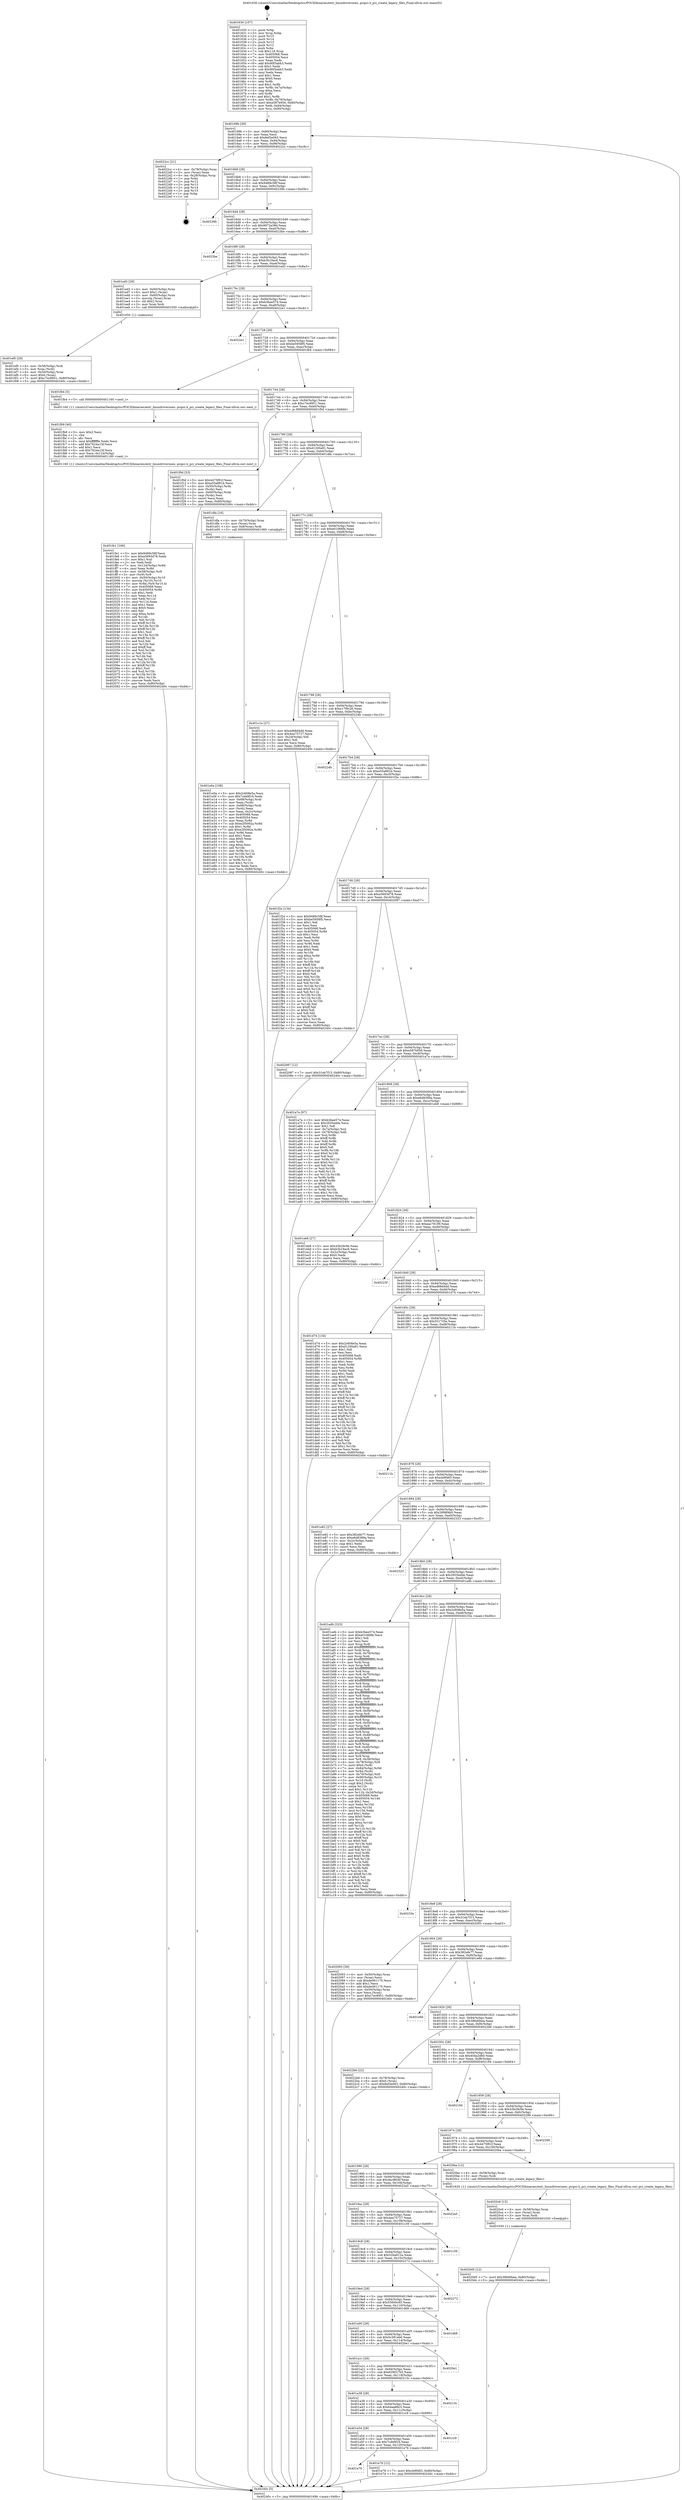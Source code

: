 digraph "0x401630" {
  label = "0x401630 (/mnt/c/Users/mathe/Desktop/tcc/POCII/binaries/extr_linuxdriversxen..pcipci.h_pci_create_legacy_files_Final-ollvm.out::main(0))"
  labelloc = "t"
  node[shape=record]

  Entry [label="",width=0.3,height=0.3,shape=circle,fillcolor=black,style=filled]
  "0x40169b" [label="{
     0x40169b [29]\l
     | [instrs]\l
     &nbsp;&nbsp;0x40169b \<+3\>: mov -0x80(%rbp),%eax\l
     &nbsp;&nbsp;0x40169e \<+2\>: mov %eax,%ecx\l
     &nbsp;&nbsp;0x4016a0 \<+6\>: sub $0x8ef3e063,%ecx\l
     &nbsp;&nbsp;0x4016a6 \<+6\>: mov %eax,-0x94(%rbp)\l
     &nbsp;&nbsp;0x4016ac \<+6\>: mov %ecx,-0x98(%rbp)\l
     &nbsp;&nbsp;0x4016b2 \<+6\>: je 00000000004022cc \<main+0xc9c\>\l
  }"]
  "0x4022cc" [label="{
     0x4022cc [21]\l
     | [instrs]\l
     &nbsp;&nbsp;0x4022cc \<+4\>: mov -0x78(%rbp),%rax\l
     &nbsp;&nbsp;0x4022d0 \<+2\>: mov (%rax),%eax\l
     &nbsp;&nbsp;0x4022d2 \<+4\>: lea -0x28(%rbp),%rsp\l
     &nbsp;&nbsp;0x4022d6 \<+1\>: pop %rbx\l
     &nbsp;&nbsp;0x4022d7 \<+2\>: pop %r12\l
     &nbsp;&nbsp;0x4022d9 \<+2\>: pop %r13\l
     &nbsp;&nbsp;0x4022db \<+2\>: pop %r14\l
     &nbsp;&nbsp;0x4022dd \<+2\>: pop %r15\l
     &nbsp;&nbsp;0x4022df \<+1\>: pop %rbp\l
     &nbsp;&nbsp;0x4022e0 \<+1\>: ret\l
  }"]
  "0x4016b8" [label="{
     0x4016b8 [28]\l
     | [instrs]\l
     &nbsp;&nbsp;0x4016b8 \<+5\>: jmp 00000000004016bd \<main+0x8d\>\l
     &nbsp;&nbsp;0x4016bd \<+6\>: mov -0x94(%rbp),%eax\l
     &nbsp;&nbsp;0x4016c3 \<+5\>: sub $0x9489c58f,%eax\l
     &nbsp;&nbsp;0x4016c8 \<+6\>: mov %eax,-0x9c(%rbp)\l
     &nbsp;&nbsp;0x4016ce \<+6\>: je 000000000040236b \<main+0xd3b\>\l
  }"]
  Exit [label="",width=0.3,height=0.3,shape=circle,fillcolor=black,style=filled,peripheries=2]
  "0x40236b" [label="{
     0x40236b\l
  }", style=dashed]
  "0x4016d4" [label="{
     0x4016d4 [28]\l
     | [instrs]\l
     &nbsp;&nbsp;0x4016d4 \<+5\>: jmp 00000000004016d9 \<main+0xa9\>\l
     &nbsp;&nbsp;0x4016d9 \<+6\>: mov -0x94(%rbp),%eax\l
     &nbsp;&nbsp;0x4016df \<+5\>: sub $0x9972a38d,%eax\l
     &nbsp;&nbsp;0x4016e4 \<+6\>: mov %eax,-0xa0(%rbp)\l
     &nbsp;&nbsp;0x4016ea \<+6\>: je 00000000004023be \<main+0xd8e\>\l
  }"]
  "0x4020d5" [label="{
     0x4020d5 [12]\l
     | [instrs]\l
     &nbsp;&nbsp;0x4020d5 \<+7\>: movl $0x396d0bea,-0x80(%rbp)\l
     &nbsp;&nbsp;0x4020dc \<+5\>: jmp 000000000040240c \<main+0xddc\>\l
  }"]
  "0x4023be" [label="{
     0x4023be\l
  }", style=dashed]
  "0x4016f0" [label="{
     0x4016f0 [28]\l
     | [instrs]\l
     &nbsp;&nbsp;0x4016f0 \<+5\>: jmp 00000000004016f5 \<main+0xc5\>\l
     &nbsp;&nbsp;0x4016f5 \<+6\>: mov -0x94(%rbp),%eax\l
     &nbsp;&nbsp;0x4016fb \<+5\>: sub $0xb3b19ac6,%eax\l
     &nbsp;&nbsp;0x401700 \<+6\>: mov %eax,-0xa4(%rbp)\l
     &nbsp;&nbsp;0x401706 \<+6\>: je 0000000000401ed3 \<main+0x8a3\>\l
  }"]
  "0x4020c6" [label="{
     0x4020c6 [15]\l
     | [instrs]\l
     &nbsp;&nbsp;0x4020c6 \<+4\>: mov -0x58(%rbp),%rax\l
     &nbsp;&nbsp;0x4020ca \<+3\>: mov (%rax),%rax\l
     &nbsp;&nbsp;0x4020cd \<+3\>: mov %rax,%rdi\l
     &nbsp;&nbsp;0x4020d0 \<+5\>: call 0000000000401030 \<free@plt\>\l
     | [calls]\l
     &nbsp;&nbsp;0x401030 \{1\} (unknown)\l
  }"]
  "0x401ed3" [label="{
     0x401ed3 [29]\l
     | [instrs]\l
     &nbsp;&nbsp;0x401ed3 \<+4\>: mov -0x60(%rbp),%rax\l
     &nbsp;&nbsp;0x401ed7 \<+6\>: movl $0x1,(%rax)\l
     &nbsp;&nbsp;0x401edd \<+4\>: mov -0x60(%rbp),%rax\l
     &nbsp;&nbsp;0x401ee1 \<+3\>: movslq (%rax),%rax\l
     &nbsp;&nbsp;0x401ee4 \<+4\>: shl $0x2,%rax\l
     &nbsp;&nbsp;0x401ee8 \<+3\>: mov %rax,%rdi\l
     &nbsp;&nbsp;0x401eeb \<+5\>: call 0000000000401050 \<malloc@plt\>\l
     | [calls]\l
     &nbsp;&nbsp;0x401050 \{1\} (unknown)\l
  }"]
  "0x40170c" [label="{
     0x40170c [28]\l
     | [instrs]\l
     &nbsp;&nbsp;0x40170c \<+5\>: jmp 0000000000401711 \<main+0xe1\>\l
     &nbsp;&nbsp;0x401711 \<+6\>: mov -0x94(%rbp),%eax\l
     &nbsp;&nbsp;0x401717 \<+5\>: sub $0xb3bee574,%eax\l
     &nbsp;&nbsp;0x40171c \<+6\>: mov %eax,-0xa8(%rbp)\l
     &nbsp;&nbsp;0x401722 \<+6\>: je 00000000004022e1 \<main+0xcb1\>\l
  }"]
  "0x401fe1" [label="{
     0x401fe1 [166]\l
     | [instrs]\l
     &nbsp;&nbsp;0x401fe1 \<+5\>: mov $0x9489c58f,%ecx\l
     &nbsp;&nbsp;0x401fe6 \<+5\>: mov $0xe5693d78,%edx\l
     &nbsp;&nbsp;0x401feb \<+3\>: mov $0x1,%sil\l
     &nbsp;&nbsp;0x401fee \<+2\>: xor %edi,%edi\l
     &nbsp;&nbsp;0x401ff0 \<+7\>: mov -0x124(%rbp),%r8d\l
     &nbsp;&nbsp;0x401ff7 \<+4\>: imul %eax,%r8d\l
     &nbsp;&nbsp;0x401ffb \<+4\>: mov -0x58(%rbp),%r9\l
     &nbsp;&nbsp;0x401fff \<+3\>: mov (%r9),%r9\l
     &nbsp;&nbsp;0x402002 \<+4\>: mov -0x50(%rbp),%r10\l
     &nbsp;&nbsp;0x402006 \<+3\>: movslq (%r10),%r10\l
     &nbsp;&nbsp;0x402009 \<+4\>: mov %r8d,(%r9,%r10,4)\l
     &nbsp;&nbsp;0x40200d \<+7\>: mov 0x405068,%eax\l
     &nbsp;&nbsp;0x402014 \<+8\>: mov 0x405054,%r8d\l
     &nbsp;&nbsp;0x40201c \<+3\>: sub $0x1,%edi\l
     &nbsp;&nbsp;0x40201f \<+3\>: mov %eax,%r11d\l
     &nbsp;&nbsp;0x402022 \<+3\>: add %edi,%r11d\l
     &nbsp;&nbsp;0x402025 \<+4\>: imul %r11d,%eax\l
     &nbsp;&nbsp;0x402029 \<+3\>: and $0x1,%eax\l
     &nbsp;&nbsp;0x40202c \<+3\>: cmp $0x0,%eax\l
     &nbsp;&nbsp;0x40202f \<+3\>: sete %bl\l
     &nbsp;&nbsp;0x402032 \<+4\>: cmp $0xa,%r8d\l
     &nbsp;&nbsp;0x402036 \<+4\>: setl %r14b\l
     &nbsp;&nbsp;0x40203a \<+3\>: mov %bl,%r15b\l
     &nbsp;&nbsp;0x40203d \<+4\>: xor $0xff,%r15b\l
     &nbsp;&nbsp;0x402041 \<+3\>: mov %r14b,%r12b\l
     &nbsp;&nbsp;0x402044 \<+4\>: xor $0xff,%r12b\l
     &nbsp;&nbsp;0x402048 \<+4\>: xor $0x1,%sil\l
     &nbsp;&nbsp;0x40204c \<+3\>: mov %r15b,%r13b\l
     &nbsp;&nbsp;0x40204f \<+4\>: and $0xff,%r13b\l
     &nbsp;&nbsp;0x402053 \<+3\>: and %sil,%bl\l
     &nbsp;&nbsp;0x402056 \<+3\>: mov %r12b,%al\l
     &nbsp;&nbsp;0x402059 \<+2\>: and $0xff,%al\l
     &nbsp;&nbsp;0x40205b \<+3\>: and %sil,%r14b\l
     &nbsp;&nbsp;0x40205e \<+3\>: or %bl,%r13b\l
     &nbsp;&nbsp;0x402061 \<+3\>: or %r14b,%al\l
     &nbsp;&nbsp;0x402064 \<+3\>: xor %al,%r13b\l
     &nbsp;&nbsp;0x402067 \<+3\>: or %r12b,%r15b\l
     &nbsp;&nbsp;0x40206a \<+4\>: xor $0xff,%r15b\l
     &nbsp;&nbsp;0x40206e \<+4\>: or $0x1,%sil\l
     &nbsp;&nbsp;0x402072 \<+3\>: and %sil,%r15b\l
     &nbsp;&nbsp;0x402075 \<+3\>: or %r15b,%r13b\l
     &nbsp;&nbsp;0x402078 \<+4\>: test $0x1,%r13b\l
     &nbsp;&nbsp;0x40207c \<+3\>: cmovne %edx,%ecx\l
     &nbsp;&nbsp;0x40207f \<+3\>: mov %ecx,-0x80(%rbp)\l
     &nbsp;&nbsp;0x402082 \<+5\>: jmp 000000000040240c \<main+0xddc\>\l
  }"]
  "0x4022e1" [label="{
     0x4022e1\l
  }", style=dashed]
  "0x401728" [label="{
     0x401728 [28]\l
     | [instrs]\l
     &nbsp;&nbsp;0x401728 \<+5\>: jmp 000000000040172d \<main+0xfd\>\l
     &nbsp;&nbsp;0x40172d \<+6\>: mov -0x94(%rbp),%eax\l
     &nbsp;&nbsp;0x401733 \<+5\>: sub $0xbe5958f5,%eax\l
     &nbsp;&nbsp;0x401738 \<+6\>: mov %eax,-0xac(%rbp)\l
     &nbsp;&nbsp;0x40173e \<+6\>: je 0000000000401fb4 \<main+0x984\>\l
  }"]
  "0x401fb9" [label="{
     0x401fb9 [40]\l
     | [instrs]\l
     &nbsp;&nbsp;0x401fb9 \<+5\>: mov $0x2,%ecx\l
     &nbsp;&nbsp;0x401fbe \<+1\>: cltd\l
     &nbsp;&nbsp;0x401fbf \<+2\>: idiv %ecx\l
     &nbsp;&nbsp;0x401fc1 \<+6\>: imul $0xfffffffe,%edx,%ecx\l
     &nbsp;&nbsp;0x401fc7 \<+6\>: add $0x7624a15f,%ecx\l
     &nbsp;&nbsp;0x401fcd \<+3\>: add $0x1,%ecx\l
     &nbsp;&nbsp;0x401fd0 \<+6\>: sub $0x7624a15f,%ecx\l
     &nbsp;&nbsp;0x401fd6 \<+6\>: mov %ecx,-0x124(%rbp)\l
     &nbsp;&nbsp;0x401fdc \<+5\>: call 0000000000401160 \<next_i\>\l
     | [calls]\l
     &nbsp;&nbsp;0x401160 \{1\} (/mnt/c/Users/mathe/Desktop/tcc/POCII/binaries/extr_linuxdriversxen..pcipci.h_pci_create_legacy_files_Final-ollvm.out::next_i)\l
  }"]
  "0x401fb4" [label="{
     0x401fb4 [5]\l
     | [instrs]\l
     &nbsp;&nbsp;0x401fb4 \<+5\>: call 0000000000401160 \<next_i\>\l
     | [calls]\l
     &nbsp;&nbsp;0x401160 \{1\} (/mnt/c/Users/mathe/Desktop/tcc/POCII/binaries/extr_linuxdriversxen..pcipci.h_pci_create_legacy_files_Final-ollvm.out::next_i)\l
  }"]
  "0x401744" [label="{
     0x401744 [28]\l
     | [instrs]\l
     &nbsp;&nbsp;0x401744 \<+5\>: jmp 0000000000401749 \<main+0x119\>\l
     &nbsp;&nbsp;0x401749 \<+6\>: mov -0x94(%rbp),%eax\l
     &nbsp;&nbsp;0x40174f \<+5\>: sub $0xc7ec8951,%eax\l
     &nbsp;&nbsp;0x401754 \<+6\>: mov %eax,-0xb0(%rbp)\l
     &nbsp;&nbsp;0x40175a \<+6\>: je 0000000000401f0d \<main+0x8dd\>\l
  }"]
  "0x401ef0" [label="{
     0x401ef0 [29]\l
     | [instrs]\l
     &nbsp;&nbsp;0x401ef0 \<+4\>: mov -0x58(%rbp),%rdi\l
     &nbsp;&nbsp;0x401ef4 \<+3\>: mov %rax,(%rdi)\l
     &nbsp;&nbsp;0x401ef7 \<+4\>: mov -0x50(%rbp),%rax\l
     &nbsp;&nbsp;0x401efb \<+6\>: movl $0x0,(%rax)\l
     &nbsp;&nbsp;0x401f01 \<+7\>: movl $0xc7ec8951,-0x80(%rbp)\l
     &nbsp;&nbsp;0x401f08 \<+5\>: jmp 000000000040240c \<main+0xddc\>\l
  }"]
  "0x401f0d" [label="{
     0x401f0d [33]\l
     | [instrs]\l
     &nbsp;&nbsp;0x401f0d \<+5\>: mov $0x4475f91f,%eax\l
     &nbsp;&nbsp;0x401f12 \<+5\>: mov $0xe55a881b,%ecx\l
     &nbsp;&nbsp;0x401f17 \<+4\>: mov -0x50(%rbp),%rdx\l
     &nbsp;&nbsp;0x401f1b \<+2\>: mov (%rdx),%esi\l
     &nbsp;&nbsp;0x401f1d \<+4\>: mov -0x60(%rbp),%rdx\l
     &nbsp;&nbsp;0x401f21 \<+2\>: cmp (%rdx),%esi\l
     &nbsp;&nbsp;0x401f23 \<+3\>: cmovl %ecx,%eax\l
     &nbsp;&nbsp;0x401f26 \<+3\>: mov %eax,-0x80(%rbp)\l
     &nbsp;&nbsp;0x401f29 \<+5\>: jmp 000000000040240c \<main+0xddc\>\l
  }"]
  "0x401760" [label="{
     0x401760 [28]\l
     | [instrs]\l
     &nbsp;&nbsp;0x401760 \<+5\>: jmp 0000000000401765 \<main+0x135\>\l
     &nbsp;&nbsp;0x401765 \<+6\>: mov -0x94(%rbp),%eax\l
     &nbsp;&nbsp;0x40176b \<+5\>: sub $0xd1200a91,%eax\l
     &nbsp;&nbsp;0x401770 \<+6\>: mov %eax,-0xb4(%rbp)\l
     &nbsp;&nbsp;0x401776 \<+6\>: je 0000000000401dfa \<main+0x7ca\>\l
  }"]
  "0x401a70" [label="{
     0x401a70\l
  }", style=dashed]
  "0x401dfa" [label="{
     0x401dfa [16]\l
     | [instrs]\l
     &nbsp;&nbsp;0x401dfa \<+4\>: mov -0x70(%rbp),%rax\l
     &nbsp;&nbsp;0x401dfe \<+3\>: mov (%rax),%rax\l
     &nbsp;&nbsp;0x401e01 \<+4\>: mov 0x8(%rax),%rdi\l
     &nbsp;&nbsp;0x401e05 \<+5\>: call 0000000000401060 \<atoi@plt\>\l
     | [calls]\l
     &nbsp;&nbsp;0x401060 \{1\} (unknown)\l
  }"]
  "0x40177c" [label="{
     0x40177c [28]\l
     | [instrs]\l
     &nbsp;&nbsp;0x40177c \<+5\>: jmp 0000000000401781 \<main+0x151\>\l
     &nbsp;&nbsp;0x401781 \<+6\>: mov -0x94(%rbp),%eax\l
     &nbsp;&nbsp;0x401787 \<+5\>: sub $0xe01066fe,%eax\l
     &nbsp;&nbsp;0x40178c \<+6\>: mov %eax,-0xb8(%rbp)\l
     &nbsp;&nbsp;0x401792 \<+6\>: je 0000000000401c1e \<main+0x5ee\>\l
  }"]
  "0x401e76" [label="{
     0x401e76 [12]\l
     | [instrs]\l
     &nbsp;&nbsp;0x401e76 \<+7\>: movl $0xcb9f483,-0x80(%rbp)\l
     &nbsp;&nbsp;0x401e7d \<+5\>: jmp 000000000040240c \<main+0xddc\>\l
  }"]
  "0x401c1e" [label="{
     0x401c1e [27]\l
     | [instrs]\l
     &nbsp;&nbsp;0x401c1e \<+5\>: mov $0xed68d4dd,%eax\l
     &nbsp;&nbsp;0x401c23 \<+5\>: mov $0x4ea75727,%ecx\l
     &nbsp;&nbsp;0x401c28 \<+3\>: mov -0x2d(%rbp),%dl\l
     &nbsp;&nbsp;0x401c2b \<+3\>: test $0x1,%dl\l
     &nbsp;&nbsp;0x401c2e \<+3\>: cmovne %ecx,%eax\l
     &nbsp;&nbsp;0x401c31 \<+3\>: mov %eax,-0x80(%rbp)\l
     &nbsp;&nbsp;0x401c34 \<+5\>: jmp 000000000040240c \<main+0xddc\>\l
  }"]
  "0x401798" [label="{
     0x401798 [28]\l
     | [instrs]\l
     &nbsp;&nbsp;0x401798 \<+5\>: jmp 000000000040179d \<main+0x16d\>\l
     &nbsp;&nbsp;0x40179d \<+6\>: mov -0x94(%rbp),%eax\l
     &nbsp;&nbsp;0x4017a3 \<+5\>: sub $0xe17f9c26,%eax\l
     &nbsp;&nbsp;0x4017a8 \<+6\>: mov %eax,-0xbc(%rbp)\l
     &nbsp;&nbsp;0x4017ae \<+6\>: je 000000000040224b \<main+0xc1b\>\l
  }"]
  "0x401a54" [label="{
     0x401a54 [28]\l
     | [instrs]\l
     &nbsp;&nbsp;0x401a54 \<+5\>: jmp 0000000000401a59 \<main+0x429\>\l
     &nbsp;&nbsp;0x401a59 \<+6\>: mov -0x94(%rbp),%eax\l
     &nbsp;&nbsp;0x401a5f \<+5\>: sub $0x7cde9f16,%eax\l
     &nbsp;&nbsp;0x401a64 \<+6\>: mov %eax,-0x120(%rbp)\l
     &nbsp;&nbsp;0x401a6a \<+6\>: je 0000000000401e76 \<main+0x846\>\l
  }"]
  "0x40224b" [label="{
     0x40224b\l
  }", style=dashed]
  "0x4017b4" [label="{
     0x4017b4 [28]\l
     | [instrs]\l
     &nbsp;&nbsp;0x4017b4 \<+5\>: jmp 00000000004017b9 \<main+0x189\>\l
     &nbsp;&nbsp;0x4017b9 \<+6\>: mov -0x94(%rbp),%eax\l
     &nbsp;&nbsp;0x4017bf \<+5\>: sub $0xe55a881b,%eax\l
     &nbsp;&nbsp;0x4017c4 \<+6\>: mov %eax,-0xc0(%rbp)\l
     &nbsp;&nbsp;0x4017ca \<+6\>: je 0000000000401f2e \<main+0x8fe\>\l
  }"]
  "0x401cc9" [label="{
     0x401cc9\l
  }", style=dashed]
  "0x401f2e" [label="{
     0x401f2e [134]\l
     | [instrs]\l
     &nbsp;&nbsp;0x401f2e \<+5\>: mov $0x9489c58f,%eax\l
     &nbsp;&nbsp;0x401f33 \<+5\>: mov $0xbe5958f5,%ecx\l
     &nbsp;&nbsp;0x401f38 \<+2\>: mov $0x1,%dl\l
     &nbsp;&nbsp;0x401f3a \<+2\>: xor %esi,%esi\l
     &nbsp;&nbsp;0x401f3c \<+7\>: mov 0x405068,%edi\l
     &nbsp;&nbsp;0x401f43 \<+8\>: mov 0x405054,%r8d\l
     &nbsp;&nbsp;0x401f4b \<+3\>: sub $0x1,%esi\l
     &nbsp;&nbsp;0x401f4e \<+3\>: mov %edi,%r9d\l
     &nbsp;&nbsp;0x401f51 \<+3\>: add %esi,%r9d\l
     &nbsp;&nbsp;0x401f54 \<+4\>: imul %r9d,%edi\l
     &nbsp;&nbsp;0x401f58 \<+3\>: and $0x1,%edi\l
     &nbsp;&nbsp;0x401f5b \<+3\>: cmp $0x0,%edi\l
     &nbsp;&nbsp;0x401f5e \<+4\>: sete %r10b\l
     &nbsp;&nbsp;0x401f62 \<+4\>: cmp $0xa,%r8d\l
     &nbsp;&nbsp;0x401f66 \<+4\>: setl %r11b\l
     &nbsp;&nbsp;0x401f6a \<+3\>: mov %r10b,%bl\l
     &nbsp;&nbsp;0x401f6d \<+3\>: xor $0xff,%bl\l
     &nbsp;&nbsp;0x401f70 \<+3\>: mov %r11b,%r14b\l
     &nbsp;&nbsp;0x401f73 \<+4\>: xor $0xff,%r14b\l
     &nbsp;&nbsp;0x401f77 \<+3\>: xor $0x0,%dl\l
     &nbsp;&nbsp;0x401f7a \<+3\>: mov %bl,%r15b\l
     &nbsp;&nbsp;0x401f7d \<+4\>: and $0x0,%r15b\l
     &nbsp;&nbsp;0x401f81 \<+3\>: and %dl,%r10b\l
     &nbsp;&nbsp;0x401f84 \<+3\>: mov %r14b,%r12b\l
     &nbsp;&nbsp;0x401f87 \<+4\>: and $0x0,%r12b\l
     &nbsp;&nbsp;0x401f8b \<+3\>: and %dl,%r11b\l
     &nbsp;&nbsp;0x401f8e \<+3\>: or %r10b,%r15b\l
     &nbsp;&nbsp;0x401f91 \<+3\>: or %r11b,%r12b\l
     &nbsp;&nbsp;0x401f94 \<+3\>: xor %r12b,%r15b\l
     &nbsp;&nbsp;0x401f97 \<+3\>: or %r14b,%bl\l
     &nbsp;&nbsp;0x401f9a \<+3\>: xor $0xff,%bl\l
     &nbsp;&nbsp;0x401f9d \<+3\>: or $0x0,%dl\l
     &nbsp;&nbsp;0x401fa0 \<+2\>: and %dl,%bl\l
     &nbsp;&nbsp;0x401fa2 \<+3\>: or %bl,%r15b\l
     &nbsp;&nbsp;0x401fa5 \<+4\>: test $0x1,%r15b\l
     &nbsp;&nbsp;0x401fa9 \<+3\>: cmovne %ecx,%eax\l
     &nbsp;&nbsp;0x401fac \<+3\>: mov %eax,-0x80(%rbp)\l
     &nbsp;&nbsp;0x401faf \<+5\>: jmp 000000000040240c \<main+0xddc\>\l
  }"]
  "0x4017d0" [label="{
     0x4017d0 [28]\l
     | [instrs]\l
     &nbsp;&nbsp;0x4017d0 \<+5\>: jmp 00000000004017d5 \<main+0x1a5\>\l
     &nbsp;&nbsp;0x4017d5 \<+6\>: mov -0x94(%rbp),%eax\l
     &nbsp;&nbsp;0x4017db \<+5\>: sub $0xe5693d78,%eax\l
     &nbsp;&nbsp;0x4017e0 \<+6\>: mov %eax,-0xc4(%rbp)\l
     &nbsp;&nbsp;0x4017e6 \<+6\>: je 0000000000402087 \<main+0xa57\>\l
  }"]
  "0x401a38" [label="{
     0x401a38 [28]\l
     | [instrs]\l
     &nbsp;&nbsp;0x401a38 \<+5\>: jmp 0000000000401a3d \<main+0x40d\>\l
     &nbsp;&nbsp;0x401a3d \<+6\>: mov -0x94(%rbp),%eax\l
     &nbsp;&nbsp;0x401a43 \<+5\>: sub $0x64aa88c3,%eax\l
     &nbsp;&nbsp;0x401a48 \<+6\>: mov %eax,-0x11c(%rbp)\l
     &nbsp;&nbsp;0x401a4e \<+6\>: je 0000000000401cc9 \<main+0x699\>\l
  }"]
  "0x402087" [label="{
     0x402087 [12]\l
     | [instrs]\l
     &nbsp;&nbsp;0x402087 \<+7\>: movl $0x31eb7f13,-0x80(%rbp)\l
     &nbsp;&nbsp;0x40208e \<+5\>: jmp 000000000040240c \<main+0xddc\>\l
  }"]
  "0x4017ec" [label="{
     0x4017ec [28]\l
     | [instrs]\l
     &nbsp;&nbsp;0x4017ec \<+5\>: jmp 00000000004017f1 \<main+0x1c1\>\l
     &nbsp;&nbsp;0x4017f1 \<+6\>: mov -0x94(%rbp),%eax\l
     &nbsp;&nbsp;0x4017f7 \<+5\>: sub $0xe587b956,%eax\l
     &nbsp;&nbsp;0x4017fc \<+6\>: mov %eax,-0xc8(%rbp)\l
     &nbsp;&nbsp;0x401802 \<+6\>: je 0000000000401a7a \<main+0x44a\>\l
  }"]
  "0x40213c" [label="{
     0x40213c\l
  }", style=dashed]
  "0x401a7a" [label="{
     0x401a7a [97]\l
     | [instrs]\l
     &nbsp;&nbsp;0x401a7a \<+5\>: mov $0xb3bee574,%eax\l
     &nbsp;&nbsp;0x401a7f \<+5\>: mov $0x2935edde,%ecx\l
     &nbsp;&nbsp;0x401a84 \<+2\>: mov $0x1,%dl\l
     &nbsp;&nbsp;0x401a86 \<+4\>: mov -0x7a(%rbp),%sil\l
     &nbsp;&nbsp;0x401a8a \<+4\>: mov -0x79(%rbp),%dil\l
     &nbsp;&nbsp;0x401a8e \<+3\>: mov %sil,%r8b\l
     &nbsp;&nbsp;0x401a91 \<+4\>: xor $0xff,%r8b\l
     &nbsp;&nbsp;0x401a95 \<+3\>: mov %dil,%r9b\l
     &nbsp;&nbsp;0x401a98 \<+4\>: xor $0xff,%r9b\l
     &nbsp;&nbsp;0x401a9c \<+3\>: xor $0x0,%dl\l
     &nbsp;&nbsp;0x401a9f \<+3\>: mov %r8b,%r10b\l
     &nbsp;&nbsp;0x401aa2 \<+4\>: and $0x0,%r10b\l
     &nbsp;&nbsp;0x401aa6 \<+3\>: and %dl,%sil\l
     &nbsp;&nbsp;0x401aa9 \<+3\>: mov %r9b,%r11b\l
     &nbsp;&nbsp;0x401aac \<+4\>: and $0x0,%r11b\l
     &nbsp;&nbsp;0x401ab0 \<+3\>: and %dl,%dil\l
     &nbsp;&nbsp;0x401ab3 \<+3\>: or %sil,%r10b\l
     &nbsp;&nbsp;0x401ab6 \<+3\>: or %dil,%r11b\l
     &nbsp;&nbsp;0x401ab9 \<+3\>: xor %r11b,%r10b\l
     &nbsp;&nbsp;0x401abc \<+3\>: or %r9b,%r8b\l
     &nbsp;&nbsp;0x401abf \<+4\>: xor $0xff,%r8b\l
     &nbsp;&nbsp;0x401ac3 \<+3\>: or $0x0,%dl\l
     &nbsp;&nbsp;0x401ac6 \<+3\>: and %dl,%r8b\l
     &nbsp;&nbsp;0x401ac9 \<+3\>: or %r8b,%r10b\l
     &nbsp;&nbsp;0x401acc \<+4\>: test $0x1,%r10b\l
     &nbsp;&nbsp;0x401ad0 \<+3\>: cmovne %ecx,%eax\l
     &nbsp;&nbsp;0x401ad3 \<+3\>: mov %eax,-0x80(%rbp)\l
     &nbsp;&nbsp;0x401ad6 \<+5\>: jmp 000000000040240c \<main+0xddc\>\l
  }"]
  "0x401808" [label="{
     0x401808 [28]\l
     | [instrs]\l
     &nbsp;&nbsp;0x401808 \<+5\>: jmp 000000000040180d \<main+0x1dd\>\l
     &nbsp;&nbsp;0x40180d \<+6\>: mov -0x94(%rbp),%eax\l
     &nbsp;&nbsp;0x401813 \<+5\>: sub $0xe6d8389a,%eax\l
     &nbsp;&nbsp;0x401818 \<+6\>: mov %eax,-0xcc(%rbp)\l
     &nbsp;&nbsp;0x40181e \<+6\>: je 0000000000401eb8 \<main+0x888\>\l
  }"]
  "0x40240c" [label="{
     0x40240c [5]\l
     | [instrs]\l
     &nbsp;&nbsp;0x40240c \<+5\>: jmp 000000000040169b \<main+0x6b\>\l
  }"]
  "0x401630" [label="{
     0x401630 [107]\l
     | [instrs]\l
     &nbsp;&nbsp;0x401630 \<+1\>: push %rbp\l
     &nbsp;&nbsp;0x401631 \<+3\>: mov %rsp,%rbp\l
     &nbsp;&nbsp;0x401634 \<+2\>: push %r15\l
     &nbsp;&nbsp;0x401636 \<+2\>: push %r14\l
     &nbsp;&nbsp;0x401638 \<+2\>: push %r13\l
     &nbsp;&nbsp;0x40163a \<+2\>: push %r12\l
     &nbsp;&nbsp;0x40163c \<+1\>: push %rbx\l
     &nbsp;&nbsp;0x40163d \<+7\>: sub $0x118,%rsp\l
     &nbsp;&nbsp;0x401644 \<+7\>: mov 0x405068,%eax\l
     &nbsp;&nbsp;0x40164b \<+7\>: mov 0x405054,%ecx\l
     &nbsp;&nbsp;0x401652 \<+2\>: mov %eax,%edx\l
     &nbsp;&nbsp;0x401654 \<+6\>: add $0x90f3abb3,%edx\l
     &nbsp;&nbsp;0x40165a \<+3\>: sub $0x1,%edx\l
     &nbsp;&nbsp;0x40165d \<+6\>: sub $0x90f3abb3,%edx\l
     &nbsp;&nbsp;0x401663 \<+3\>: imul %edx,%eax\l
     &nbsp;&nbsp;0x401666 \<+3\>: and $0x1,%eax\l
     &nbsp;&nbsp;0x401669 \<+3\>: cmp $0x0,%eax\l
     &nbsp;&nbsp;0x40166c \<+4\>: sete %r8b\l
     &nbsp;&nbsp;0x401670 \<+4\>: and $0x1,%r8b\l
     &nbsp;&nbsp;0x401674 \<+4\>: mov %r8b,-0x7a(%rbp)\l
     &nbsp;&nbsp;0x401678 \<+3\>: cmp $0xa,%ecx\l
     &nbsp;&nbsp;0x40167b \<+4\>: setl %r8b\l
     &nbsp;&nbsp;0x40167f \<+4\>: and $0x1,%r8b\l
     &nbsp;&nbsp;0x401683 \<+4\>: mov %r8b,-0x79(%rbp)\l
     &nbsp;&nbsp;0x401687 \<+7\>: movl $0xe587b956,-0x80(%rbp)\l
     &nbsp;&nbsp;0x40168e \<+6\>: mov %edi,-0x84(%rbp)\l
     &nbsp;&nbsp;0x401694 \<+7\>: mov %rsi,-0x90(%rbp)\l
  }"]
  "0x401a1c" [label="{
     0x401a1c [28]\l
     | [instrs]\l
     &nbsp;&nbsp;0x401a1c \<+5\>: jmp 0000000000401a21 \<main+0x3f1\>\l
     &nbsp;&nbsp;0x401a21 \<+6\>: mov -0x94(%rbp),%eax\l
     &nbsp;&nbsp;0x401a27 \<+5\>: sub $0x629027b5,%eax\l
     &nbsp;&nbsp;0x401a2c \<+6\>: mov %eax,-0x118(%rbp)\l
     &nbsp;&nbsp;0x401a32 \<+6\>: je 000000000040213c \<main+0xb0c\>\l
  }"]
  "0x401eb8" [label="{
     0x401eb8 [27]\l
     | [instrs]\l
     &nbsp;&nbsp;0x401eb8 \<+5\>: mov $0x43b29c9e,%eax\l
     &nbsp;&nbsp;0x401ebd \<+5\>: mov $0xb3b19ac6,%ecx\l
     &nbsp;&nbsp;0x401ec2 \<+3\>: mov -0x2c(%rbp),%edx\l
     &nbsp;&nbsp;0x401ec5 \<+3\>: cmp $0x0,%edx\l
     &nbsp;&nbsp;0x401ec8 \<+3\>: cmove %ecx,%eax\l
     &nbsp;&nbsp;0x401ecb \<+3\>: mov %eax,-0x80(%rbp)\l
     &nbsp;&nbsp;0x401ece \<+5\>: jmp 000000000040240c \<main+0xddc\>\l
  }"]
  "0x401824" [label="{
     0x401824 [28]\l
     | [instrs]\l
     &nbsp;&nbsp;0x401824 \<+5\>: jmp 0000000000401829 \<main+0x1f9\>\l
     &nbsp;&nbsp;0x401829 \<+6\>: mov -0x94(%rbp),%eax\l
     &nbsp;&nbsp;0x40182f \<+5\>: sub $0xeac78199,%eax\l
     &nbsp;&nbsp;0x401834 \<+6\>: mov %eax,-0xd0(%rbp)\l
     &nbsp;&nbsp;0x40183a \<+6\>: je 000000000040223f \<main+0xc0f\>\l
  }"]
  "0x4020e1" [label="{
     0x4020e1\l
  }", style=dashed]
  "0x40223f" [label="{
     0x40223f\l
  }", style=dashed]
  "0x401840" [label="{
     0x401840 [28]\l
     | [instrs]\l
     &nbsp;&nbsp;0x401840 \<+5\>: jmp 0000000000401845 \<main+0x215\>\l
     &nbsp;&nbsp;0x401845 \<+6\>: mov -0x94(%rbp),%eax\l
     &nbsp;&nbsp;0x40184b \<+5\>: sub $0xed68d4dd,%eax\l
     &nbsp;&nbsp;0x401850 \<+6\>: mov %eax,-0xd4(%rbp)\l
     &nbsp;&nbsp;0x401856 \<+6\>: je 0000000000401d74 \<main+0x744\>\l
  }"]
  "0x401a00" [label="{
     0x401a00 [28]\l
     | [instrs]\l
     &nbsp;&nbsp;0x401a00 \<+5\>: jmp 0000000000401a05 \<main+0x3d5\>\l
     &nbsp;&nbsp;0x401a05 \<+6\>: mov -0x94(%rbp),%eax\l
     &nbsp;&nbsp;0x401a0b \<+5\>: sub $0x5c381eb6,%eax\l
     &nbsp;&nbsp;0x401a10 \<+6\>: mov %eax,-0x114(%rbp)\l
     &nbsp;&nbsp;0x401a16 \<+6\>: je 00000000004020e1 \<main+0xab1\>\l
  }"]
  "0x401d74" [label="{
     0x401d74 [134]\l
     | [instrs]\l
     &nbsp;&nbsp;0x401d74 \<+5\>: mov $0x2c608e5a,%eax\l
     &nbsp;&nbsp;0x401d79 \<+5\>: mov $0xd1200a91,%ecx\l
     &nbsp;&nbsp;0x401d7e \<+2\>: mov $0x1,%dl\l
     &nbsp;&nbsp;0x401d80 \<+2\>: xor %esi,%esi\l
     &nbsp;&nbsp;0x401d82 \<+7\>: mov 0x405068,%edi\l
     &nbsp;&nbsp;0x401d89 \<+8\>: mov 0x405054,%r8d\l
     &nbsp;&nbsp;0x401d91 \<+3\>: sub $0x1,%esi\l
     &nbsp;&nbsp;0x401d94 \<+3\>: mov %edi,%r9d\l
     &nbsp;&nbsp;0x401d97 \<+3\>: add %esi,%r9d\l
     &nbsp;&nbsp;0x401d9a \<+4\>: imul %r9d,%edi\l
     &nbsp;&nbsp;0x401d9e \<+3\>: and $0x1,%edi\l
     &nbsp;&nbsp;0x401da1 \<+3\>: cmp $0x0,%edi\l
     &nbsp;&nbsp;0x401da4 \<+4\>: sete %r10b\l
     &nbsp;&nbsp;0x401da8 \<+4\>: cmp $0xa,%r8d\l
     &nbsp;&nbsp;0x401dac \<+4\>: setl %r11b\l
     &nbsp;&nbsp;0x401db0 \<+3\>: mov %r10b,%bl\l
     &nbsp;&nbsp;0x401db3 \<+3\>: xor $0xff,%bl\l
     &nbsp;&nbsp;0x401db6 \<+3\>: mov %r11b,%r14b\l
     &nbsp;&nbsp;0x401db9 \<+4\>: xor $0xff,%r14b\l
     &nbsp;&nbsp;0x401dbd \<+3\>: xor $0x1,%dl\l
     &nbsp;&nbsp;0x401dc0 \<+3\>: mov %bl,%r15b\l
     &nbsp;&nbsp;0x401dc3 \<+4\>: and $0xff,%r15b\l
     &nbsp;&nbsp;0x401dc7 \<+3\>: and %dl,%r10b\l
     &nbsp;&nbsp;0x401dca \<+3\>: mov %r14b,%r12b\l
     &nbsp;&nbsp;0x401dcd \<+4\>: and $0xff,%r12b\l
     &nbsp;&nbsp;0x401dd1 \<+3\>: and %dl,%r11b\l
     &nbsp;&nbsp;0x401dd4 \<+3\>: or %r10b,%r15b\l
     &nbsp;&nbsp;0x401dd7 \<+3\>: or %r11b,%r12b\l
     &nbsp;&nbsp;0x401dda \<+3\>: xor %r12b,%r15b\l
     &nbsp;&nbsp;0x401ddd \<+3\>: or %r14b,%bl\l
     &nbsp;&nbsp;0x401de0 \<+3\>: xor $0xff,%bl\l
     &nbsp;&nbsp;0x401de3 \<+3\>: or $0x1,%dl\l
     &nbsp;&nbsp;0x401de6 \<+2\>: and %dl,%bl\l
     &nbsp;&nbsp;0x401de8 \<+3\>: or %bl,%r15b\l
     &nbsp;&nbsp;0x401deb \<+4\>: test $0x1,%r15b\l
     &nbsp;&nbsp;0x401def \<+3\>: cmovne %ecx,%eax\l
     &nbsp;&nbsp;0x401df2 \<+3\>: mov %eax,-0x80(%rbp)\l
     &nbsp;&nbsp;0x401df5 \<+5\>: jmp 000000000040240c \<main+0xddc\>\l
  }"]
  "0x40185c" [label="{
     0x40185c [28]\l
     | [instrs]\l
     &nbsp;&nbsp;0x40185c \<+5\>: jmp 0000000000401861 \<main+0x231\>\l
     &nbsp;&nbsp;0x401861 \<+6\>: mov -0x94(%rbp),%eax\l
     &nbsp;&nbsp;0x401867 \<+5\>: sub $0x551735e,%eax\l
     &nbsp;&nbsp;0x40186c \<+6\>: mov %eax,-0xd8(%rbp)\l
     &nbsp;&nbsp;0x401872 \<+6\>: je 000000000040211b \<main+0xaeb\>\l
  }"]
  "0x401d68" [label="{
     0x401d68\l
  }", style=dashed]
  "0x40211b" [label="{
     0x40211b\l
  }", style=dashed]
  "0x401878" [label="{
     0x401878 [28]\l
     | [instrs]\l
     &nbsp;&nbsp;0x401878 \<+5\>: jmp 000000000040187d \<main+0x24d\>\l
     &nbsp;&nbsp;0x40187d \<+6\>: mov -0x94(%rbp),%eax\l
     &nbsp;&nbsp;0x401883 \<+5\>: sub $0xcb9f483,%eax\l
     &nbsp;&nbsp;0x401888 \<+6\>: mov %eax,-0xdc(%rbp)\l
     &nbsp;&nbsp;0x40188e \<+6\>: je 0000000000401e82 \<main+0x852\>\l
  }"]
  "0x4019e4" [label="{
     0x4019e4 [28]\l
     | [instrs]\l
     &nbsp;&nbsp;0x4019e4 \<+5\>: jmp 00000000004019e9 \<main+0x3b9\>\l
     &nbsp;&nbsp;0x4019e9 \<+6\>: mov -0x94(%rbp),%eax\l
     &nbsp;&nbsp;0x4019ef \<+5\>: sub $0x55600c65,%eax\l
     &nbsp;&nbsp;0x4019f4 \<+6\>: mov %eax,-0x110(%rbp)\l
     &nbsp;&nbsp;0x4019fa \<+6\>: je 0000000000401d68 \<main+0x738\>\l
  }"]
  "0x401e82" [label="{
     0x401e82 [27]\l
     | [instrs]\l
     &nbsp;&nbsp;0x401e82 \<+5\>: mov $0x382efe77,%eax\l
     &nbsp;&nbsp;0x401e87 \<+5\>: mov $0xe6d8389a,%ecx\l
     &nbsp;&nbsp;0x401e8c \<+3\>: mov -0x2c(%rbp),%edx\l
     &nbsp;&nbsp;0x401e8f \<+3\>: cmp $0x1,%edx\l
     &nbsp;&nbsp;0x401e92 \<+3\>: cmovl %ecx,%eax\l
     &nbsp;&nbsp;0x401e95 \<+3\>: mov %eax,-0x80(%rbp)\l
     &nbsp;&nbsp;0x401e98 \<+5\>: jmp 000000000040240c \<main+0xddc\>\l
  }"]
  "0x401894" [label="{
     0x401894 [28]\l
     | [instrs]\l
     &nbsp;&nbsp;0x401894 \<+5\>: jmp 0000000000401899 \<main+0x269\>\l
     &nbsp;&nbsp;0x401899 \<+6\>: mov -0x94(%rbp),%eax\l
     &nbsp;&nbsp;0x40189f \<+5\>: sub $0x2898f4b0,%eax\l
     &nbsp;&nbsp;0x4018a4 \<+6\>: mov %eax,-0xe0(%rbp)\l
     &nbsp;&nbsp;0x4018aa \<+6\>: je 0000000000402323 \<main+0xcf3\>\l
  }"]
  "0x402272" [label="{
     0x402272\l
  }", style=dashed]
  "0x402323" [label="{
     0x402323\l
  }", style=dashed]
  "0x4018b0" [label="{
     0x4018b0 [28]\l
     | [instrs]\l
     &nbsp;&nbsp;0x4018b0 \<+5\>: jmp 00000000004018b5 \<main+0x285\>\l
     &nbsp;&nbsp;0x4018b5 \<+6\>: mov -0x94(%rbp),%eax\l
     &nbsp;&nbsp;0x4018bb \<+5\>: sub $0x2935edde,%eax\l
     &nbsp;&nbsp;0x4018c0 \<+6\>: mov %eax,-0xe4(%rbp)\l
     &nbsp;&nbsp;0x4018c6 \<+6\>: je 0000000000401adb \<main+0x4ab\>\l
  }"]
  "0x4019c8" [label="{
     0x4019c8 [28]\l
     | [instrs]\l
     &nbsp;&nbsp;0x4019c8 \<+5\>: jmp 00000000004019cd \<main+0x39d\>\l
     &nbsp;&nbsp;0x4019cd \<+6\>: mov -0x94(%rbp),%eax\l
     &nbsp;&nbsp;0x4019d3 \<+5\>: sub $0x52ba912a,%eax\l
     &nbsp;&nbsp;0x4019d8 \<+6\>: mov %eax,-0x10c(%rbp)\l
     &nbsp;&nbsp;0x4019de \<+6\>: je 0000000000402272 \<main+0xc42\>\l
  }"]
  "0x401adb" [label="{
     0x401adb [323]\l
     | [instrs]\l
     &nbsp;&nbsp;0x401adb \<+5\>: mov $0xb3bee574,%eax\l
     &nbsp;&nbsp;0x401ae0 \<+5\>: mov $0xe01066fe,%ecx\l
     &nbsp;&nbsp;0x401ae5 \<+2\>: mov $0x1,%dl\l
     &nbsp;&nbsp;0x401ae7 \<+2\>: xor %esi,%esi\l
     &nbsp;&nbsp;0x401ae9 \<+3\>: mov %rsp,%rdi\l
     &nbsp;&nbsp;0x401aec \<+4\>: add $0xfffffffffffffff0,%rdi\l
     &nbsp;&nbsp;0x401af0 \<+3\>: mov %rdi,%rsp\l
     &nbsp;&nbsp;0x401af3 \<+4\>: mov %rdi,-0x78(%rbp)\l
     &nbsp;&nbsp;0x401af7 \<+3\>: mov %rsp,%rdi\l
     &nbsp;&nbsp;0x401afa \<+4\>: add $0xfffffffffffffff0,%rdi\l
     &nbsp;&nbsp;0x401afe \<+3\>: mov %rdi,%rsp\l
     &nbsp;&nbsp;0x401b01 \<+3\>: mov %rsp,%r8\l
     &nbsp;&nbsp;0x401b04 \<+4\>: add $0xfffffffffffffff0,%r8\l
     &nbsp;&nbsp;0x401b08 \<+3\>: mov %r8,%rsp\l
     &nbsp;&nbsp;0x401b0b \<+4\>: mov %r8,-0x70(%rbp)\l
     &nbsp;&nbsp;0x401b0f \<+3\>: mov %rsp,%r8\l
     &nbsp;&nbsp;0x401b12 \<+4\>: add $0xfffffffffffffff0,%r8\l
     &nbsp;&nbsp;0x401b16 \<+3\>: mov %r8,%rsp\l
     &nbsp;&nbsp;0x401b19 \<+4\>: mov %r8,-0x68(%rbp)\l
     &nbsp;&nbsp;0x401b1d \<+3\>: mov %rsp,%r8\l
     &nbsp;&nbsp;0x401b20 \<+4\>: add $0xfffffffffffffff0,%r8\l
     &nbsp;&nbsp;0x401b24 \<+3\>: mov %r8,%rsp\l
     &nbsp;&nbsp;0x401b27 \<+4\>: mov %r8,-0x60(%rbp)\l
     &nbsp;&nbsp;0x401b2b \<+3\>: mov %rsp,%r8\l
     &nbsp;&nbsp;0x401b2e \<+4\>: add $0xfffffffffffffff0,%r8\l
     &nbsp;&nbsp;0x401b32 \<+3\>: mov %r8,%rsp\l
     &nbsp;&nbsp;0x401b35 \<+4\>: mov %r8,-0x58(%rbp)\l
     &nbsp;&nbsp;0x401b39 \<+3\>: mov %rsp,%r8\l
     &nbsp;&nbsp;0x401b3c \<+4\>: add $0xfffffffffffffff0,%r8\l
     &nbsp;&nbsp;0x401b40 \<+3\>: mov %r8,%rsp\l
     &nbsp;&nbsp;0x401b43 \<+4\>: mov %r8,-0x50(%rbp)\l
     &nbsp;&nbsp;0x401b47 \<+3\>: mov %rsp,%r8\l
     &nbsp;&nbsp;0x401b4a \<+4\>: add $0xfffffffffffffff0,%r8\l
     &nbsp;&nbsp;0x401b4e \<+3\>: mov %r8,%rsp\l
     &nbsp;&nbsp;0x401b51 \<+4\>: mov %r8,-0x48(%rbp)\l
     &nbsp;&nbsp;0x401b55 \<+3\>: mov %rsp,%r8\l
     &nbsp;&nbsp;0x401b58 \<+4\>: add $0xfffffffffffffff0,%r8\l
     &nbsp;&nbsp;0x401b5c \<+3\>: mov %r8,%rsp\l
     &nbsp;&nbsp;0x401b5f \<+4\>: mov %r8,-0x40(%rbp)\l
     &nbsp;&nbsp;0x401b63 \<+3\>: mov %rsp,%r8\l
     &nbsp;&nbsp;0x401b66 \<+4\>: add $0xfffffffffffffff0,%r8\l
     &nbsp;&nbsp;0x401b6a \<+3\>: mov %r8,%rsp\l
     &nbsp;&nbsp;0x401b6d \<+4\>: mov %r8,-0x38(%rbp)\l
     &nbsp;&nbsp;0x401b71 \<+4\>: mov -0x78(%rbp),%r8\l
     &nbsp;&nbsp;0x401b75 \<+7\>: movl $0x0,(%r8)\l
     &nbsp;&nbsp;0x401b7c \<+7\>: mov -0x84(%rbp),%r9d\l
     &nbsp;&nbsp;0x401b83 \<+3\>: mov %r9d,(%rdi)\l
     &nbsp;&nbsp;0x401b86 \<+4\>: mov -0x70(%rbp),%r8\l
     &nbsp;&nbsp;0x401b8a \<+7\>: mov -0x90(%rbp),%r10\l
     &nbsp;&nbsp;0x401b91 \<+3\>: mov %r10,(%r8)\l
     &nbsp;&nbsp;0x401b94 \<+3\>: cmpl $0x2,(%rdi)\l
     &nbsp;&nbsp;0x401b97 \<+4\>: setne %r11b\l
     &nbsp;&nbsp;0x401b9b \<+4\>: and $0x1,%r11b\l
     &nbsp;&nbsp;0x401b9f \<+4\>: mov %r11b,-0x2d(%rbp)\l
     &nbsp;&nbsp;0x401ba3 \<+7\>: mov 0x405068,%ebx\l
     &nbsp;&nbsp;0x401baa \<+8\>: mov 0x405054,%r14d\l
     &nbsp;&nbsp;0x401bb2 \<+3\>: sub $0x1,%esi\l
     &nbsp;&nbsp;0x401bb5 \<+3\>: mov %ebx,%r15d\l
     &nbsp;&nbsp;0x401bb8 \<+3\>: add %esi,%r15d\l
     &nbsp;&nbsp;0x401bbb \<+4\>: imul %r15d,%ebx\l
     &nbsp;&nbsp;0x401bbf \<+3\>: and $0x1,%ebx\l
     &nbsp;&nbsp;0x401bc2 \<+3\>: cmp $0x0,%ebx\l
     &nbsp;&nbsp;0x401bc5 \<+4\>: sete %r11b\l
     &nbsp;&nbsp;0x401bc9 \<+4\>: cmp $0xa,%r14d\l
     &nbsp;&nbsp;0x401bcd \<+4\>: setl %r12b\l
     &nbsp;&nbsp;0x401bd1 \<+3\>: mov %r11b,%r13b\l
     &nbsp;&nbsp;0x401bd4 \<+4\>: xor $0xff,%r13b\l
     &nbsp;&nbsp;0x401bd8 \<+3\>: mov %r12b,%sil\l
     &nbsp;&nbsp;0x401bdb \<+4\>: xor $0xff,%sil\l
     &nbsp;&nbsp;0x401bdf \<+3\>: xor $0x0,%dl\l
     &nbsp;&nbsp;0x401be2 \<+3\>: mov %r13b,%dil\l
     &nbsp;&nbsp;0x401be5 \<+4\>: and $0x0,%dil\l
     &nbsp;&nbsp;0x401be9 \<+3\>: and %dl,%r11b\l
     &nbsp;&nbsp;0x401bec \<+3\>: mov %sil,%r8b\l
     &nbsp;&nbsp;0x401bef \<+4\>: and $0x0,%r8b\l
     &nbsp;&nbsp;0x401bf3 \<+3\>: and %dl,%r12b\l
     &nbsp;&nbsp;0x401bf6 \<+3\>: or %r11b,%dil\l
     &nbsp;&nbsp;0x401bf9 \<+3\>: or %r12b,%r8b\l
     &nbsp;&nbsp;0x401bfc \<+3\>: xor %r8b,%dil\l
     &nbsp;&nbsp;0x401bff \<+3\>: or %sil,%r13b\l
     &nbsp;&nbsp;0x401c02 \<+4\>: xor $0xff,%r13b\l
     &nbsp;&nbsp;0x401c06 \<+3\>: or $0x0,%dl\l
     &nbsp;&nbsp;0x401c09 \<+3\>: and %dl,%r13b\l
     &nbsp;&nbsp;0x401c0c \<+3\>: or %r13b,%dil\l
     &nbsp;&nbsp;0x401c0f \<+4\>: test $0x1,%dil\l
     &nbsp;&nbsp;0x401c13 \<+3\>: cmovne %ecx,%eax\l
     &nbsp;&nbsp;0x401c16 \<+3\>: mov %eax,-0x80(%rbp)\l
     &nbsp;&nbsp;0x401c19 \<+5\>: jmp 000000000040240c \<main+0xddc\>\l
  }"]
  "0x4018cc" [label="{
     0x4018cc [28]\l
     | [instrs]\l
     &nbsp;&nbsp;0x4018cc \<+5\>: jmp 00000000004018d1 \<main+0x2a1\>\l
     &nbsp;&nbsp;0x4018d1 \<+6\>: mov -0x94(%rbp),%eax\l
     &nbsp;&nbsp;0x4018d7 \<+5\>: sub $0x2c608e5a,%eax\l
     &nbsp;&nbsp;0x4018dc \<+6\>: mov %eax,-0xe8(%rbp)\l
     &nbsp;&nbsp;0x4018e2 \<+6\>: je 000000000040233e \<main+0xd0e\>\l
  }"]
  "0x401c39" [label="{
     0x401c39\l
  }", style=dashed]
  "0x401e0a" [label="{
     0x401e0a [108]\l
     | [instrs]\l
     &nbsp;&nbsp;0x401e0a \<+5\>: mov $0x2c608e5a,%ecx\l
     &nbsp;&nbsp;0x401e0f \<+5\>: mov $0x7cde9f16,%edx\l
     &nbsp;&nbsp;0x401e14 \<+4\>: mov -0x68(%rbp),%rdi\l
     &nbsp;&nbsp;0x401e18 \<+2\>: mov %eax,(%rdi)\l
     &nbsp;&nbsp;0x401e1a \<+4\>: mov -0x68(%rbp),%rdi\l
     &nbsp;&nbsp;0x401e1e \<+2\>: mov (%rdi),%eax\l
     &nbsp;&nbsp;0x401e20 \<+3\>: mov %eax,-0x2c(%rbp)\l
     &nbsp;&nbsp;0x401e23 \<+7\>: mov 0x405068,%eax\l
     &nbsp;&nbsp;0x401e2a \<+7\>: mov 0x405054,%esi\l
     &nbsp;&nbsp;0x401e31 \<+3\>: mov %eax,%r8d\l
     &nbsp;&nbsp;0x401e34 \<+7\>: sub $0xe2f5092a,%r8d\l
     &nbsp;&nbsp;0x401e3b \<+4\>: sub $0x1,%r8d\l
     &nbsp;&nbsp;0x401e3f \<+7\>: add $0xe2f5092a,%r8d\l
     &nbsp;&nbsp;0x401e46 \<+4\>: imul %r8d,%eax\l
     &nbsp;&nbsp;0x401e4a \<+3\>: and $0x1,%eax\l
     &nbsp;&nbsp;0x401e4d \<+3\>: cmp $0x0,%eax\l
     &nbsp;&nbsp;0x401e50 \<+4\>: sete %r9b\l
     &nbsp;&nbsp;0x401e54 \<+3\>: cmp $0xa,%esi\l
     &nbsp;&nbsp;0x401e57 \<+4\>: setl %r10b\l
     &nbsp;&nbsp;0x401e5b \<+3\>: mov %r9b,%r11b\l
     &nbsp;&nbsp;0x401e5e \<+3\>: and %r10b,%r11b\l
     &nbsp;&nbsp;0x401e61 \<+3\>: xor %r10b,%r9b\l
     &nbsp;&nbsp;0x401e64 \<+3\>: or %r9b,%r11b\l
     &nbsp;&nbsp;0x401e67 \<+4\>: test $0x1,%r11b\l
     &nbsp;&nbsp;0x401e6b \<+3\>: cmovne %edx,%ecx\l
     &nbsp;&nbsp;0x401e6e \<+3\>: mov %ecx,-0x80(%rbp)\l
     &nbsp;&nbsp;0x401e71 \<+5\>: jmp 000000000040240c \<main+0xddc\>\l
  }"]
  "0x4019ac" [label="{
     0x4019ac [28]\l
     | [instrs]\l
     &nbsp;&nbsp;0x4019ac \<+5\>: jmp 00000000004019b1 \<main+0x381\>\l
     &nbsp;&nbsp;0x4019b1 \<+6\>: mov -0x94(%rbp),%eax\l
     &nbsp;&nbsp;0x4019b7 \<+5\>: sub $0x4ea75727,%eax\l
     &nbsp;&nbsp;0x4019bc \<+6\>: mov %eax,-0x108(%rbp)\l
     &nbsp;&nbsp;0x4019c2 \<+6\>: je 0000000000401c39 \<main+0x609\>\l
  }"]
  "0x40233e" [label="{
     0x40233e\l
  }", style=dashed]
  "0x4018e8" [label="{
     0x4018e8 [28]\l
     | [instrs]\l
     &nbsp;&nbsp;0x4018e8 \<+5\>: jmp 00000000004018ed \<main+0x2bd\>\l
     &nbsp;&nbsp;0x4018ed \<+6\>: mov -0x94(%rbp),%eax\l
     &nbsp;&nbsp;0x4018f3 \<+5\>: sub $0x31eb7f13,%eax\l
     &nbsp;&nbsp;0x4018f8 \<+6\>: mov %eax,-0xec(%rbp)\l
     &nbsp;&nbsp;0x4018fe \<+6\>: je 0000000000402093 \<main+0xa63\>\l
  }"]
  "0x4022a5" [label="{
     0x4022a5\l
  }", style=dashed]
  "0x402093" [label="{
     0x402093 [39]\l
     | [instrs]\l
     &nbsp;&nbsp;0x402093 \<+4\>: mov -0x50(%rbp),%rax\l
     &nbsp;&nbsp;0x402097 \<+2\>: mov (%rax),%ecx\l
     &nbsp;&nbsp;0x402099 \<+6\>: sub $0xde061170,%ecx\l
     &nbsp;&nbsp;0x40209f \<+3\>: add $0x1,%ecx\l
     &nbsp;&nbsp;0x4020a2 \<+6\>: add $0xde061170,%ecx\l
     &nbsp;&nbsp;0x4020a8 \<+4\>: mov -0x50(%rbp),%rax\l
     &nbsp;&nbsp;0x4020ac \<+2\>: mov %ecx,(%rax)\l
     &nbsp;&nbsp;0x4020ae \<+7\>: movl $0xc7ec8951,-0x80(%rbp)\l
     &nbsp;&nbsp;0x4020b5 \<+5\>: jmp 000000000040240c \<main+0xddc\>\l
  }"]
  "0x401904" [label="{
     0x401904 [28]\l
     | [instrs]\l
     &nbsp;&nbsp;0x401904 \<+5\>: jmp 0000000000401909 \<main+0x2d9\>\l
     &nbsp;&nbsp;0x401909 \<+6\>: mov -0x94(%rbp),%eax\l
     &nbsp;&nbsp;0x40190f \<+5\>: sub $0x382efe77,%eax\l
     &nbsp;&nbsp;0x401914 \<+6\>: mov %eax,-0xf0(%rbp)\l
     &nbsp;&nbsp;0x40191a \<+6\>: je 0000000000401e9d \<main+0x86d\>\l
  }"]
  "0x401990" [label="{
     0x401990 [28]\l
     | [instrs]\l
     &nbsp;&nbsp;0x401990 \<+5\>: jmp 0000000000401995 \<main+0x365\>\l
     &nbsp;&nbsp;0x401995 \<+6\>: mov -0x94(%rbp),%eax\l
     &nbsp;&nbsp;0x40199b \<+5\>: sub $0x4bcf804f,%eax\l
     &nbsp;&nbsp;0x4019a0 \<+6\>: mov %eax,-0x104(%rbp)\l
     &nbsp;&nbsp;0x4019a6 \<+6\>: je 00000000004022a5 \<main+0xc75\>\l
  }"]
  "0x401e9d" [label="{
     0x401e9d\l
  }", style=dashed]
  "0x401920" [label="{
     0x401920 [28]\l
     | [instrs]\l
     &nbsp;&nbsp;0x401920 \<+5\>: jmp 0000000000401925 \<main+0x2f5\>\l
     &nbsp;&nbsp;0x401925 \<+6\>: mov -0x94(%rbp),%eax\l
     &nbsp;&nbsp;0x40192b \<+5\>: sub $0x396d0bea,%eax\l
     &nbsp;&nbsp;0x401930 \<+6\>: mov %eax,-0xf4(%rbp)\l
     &nbsp;&nbsp;0x401936 \<+6\>: je 00000000004022b6 \<main+0xc86\>\l
  }"]
  "0x4020ba" [label="{
     0x4020ba [12]\l
     | [instrs]\l
     &nbsp;&nbsp;0x4020ba \<+4\>: mov -0x58(%rbp),%rax\l
     &nbsp;&nbsp;0x4020be \<+3\>: mov (%rax),%rdi\l
     &nbsp;&nbsp;0x4020c1 \<+5\>: call 0000000000401620 \<pci_create_legacy_files\>\l
     | [calls]\l
     &nbsp;&nbsp;0x401620 \{1\} (/mnt/c/Users/mathe/Desktop/tcc/POCII/binaries/extr_linuxdriversxen..pcipci.h_pci_create_legacy_files_Final-ollvm.out::pci_create_legacy_files)\l
  }"]
  "0x4022b6" [label="{
     0x4022b6 [22]\l
     | [instrs]\l
     &nbsp;&nbsp;0x4022b6 \<+4\>: mov -0x78(%rbp),%rax\l
     &nbsp;&nbsp;0x4022ba \<+6\>: movl $0x0,(%rax)\l
     &nbsp;&nbsp;0x4022c0 \<+7\>: movl $0x8ef3e063,-0x80(%rbp)\l
     &nbsp;&nbsp;0x4022c7 \<+5\>: jmp 000000000040240c \<main+0xddc\>\l
  }"]
  "0x40193c" [label="{
     0x40193c [28]\l
     | [instrs]\l
     &nbsp;&nbsp;0x40193c \<+5\>: jmp 0000000000401941 \<main+0x311\>\l
     &nbsp;&nbsp;0x401941 \<+6\>: mov -0x94(%rbp),%eax\l
     &nbsp;&nbsp;0x401947 \<+5\>: sub $0x404a2d60,%eax\l
     &nbsp;&nbsp;0x40194c \<+6\>: mov %eax,-0xf8(%rbp)\l
     &nbsp;&nbsp;0x401952 \<+6\>: je 0000000000402194 \<main+0xb64\>\l
  }"]
  "0x401974" [label="{
     0x401974 [28]\l
     | [instrs]\l
     &nbsp;&nbsp;0x401974 \<+5\>: jmp 0000000000401979 \<main+0x349\>\l
     &nbsp;&nbsp;0x401979 \<+6\>: mov -0x94(%rbp),%eax\l
     &nbsp;&nbsp;0x40197f \<+5\>: sub $0x4475f91f,%eax\l
     &nbsp;&nbsp;0x401984 \<+6\>: mov %eax,-0x100(%rbp)\l
     &nbsp;&nbsp;0x40198a \<+6\>: je 00000000004020ba \<main+0xa8a\>\l
  }"]
  "0x402194" [label="{
     0x402194\l
  }", style=dashed]
  "0x401958" [label="{
     0x401958 [28]\l
     | [instrs]\l
     &nbsp;&nbsp;0x401958 \<+5\>: jmp 000000000040195d \<main+0x32d\>\l
     &nbsp;&nbsp;0x40195d \<+6\>: mov -0x94(%rbp),%eax\l
     &nbsp;&nbsp;0x401963 \<+5\>: sub $0x43b29c9e,%eax\l
     &nbsp;&nbsp;0x401968 \<+6\>: mov %eax,-0xfc(%rbp)\l
     &nbsp;&nbsp;0x40196e \<+6\>: je 0000000000402299 \<main+0xc69\>\l
  }"]
  "0x402299" [label="{
     0x402299\l
  }", style=dashed]
  Entry -> "0x401630" [label=" 1"]
  "0x40169b" -> "0x4022cc" [label=" 1"]
  "0x40169b" -> "0x4016b8" [label=" 17"]
  "0x4022cc" -> Exit [label=" 1"]
  "0x4016b8" -> "0x40236b" [label=" 0"]
  "0x4016b8" -> "0x4016d4" [label=" 17"]
  "0x4022b6" -> "0x40240c" [label=" 1"]
  "0x4016d4" -> "0x4023be" [label=" 0"]
  "0x4016d4" -> "0x4016f0" [label=" 17"]
  "0x4020d5" -> "0x40240c" [label=" 1"]
  "0x4016f0" -> "0x401ed3" [label=" 1"]
  "0x4016f0" -> "0x40170c" [label=" 16"]
  "0x4020c6" -> "0x4020d5" [label=" 1"]
  "0x40170c" -> "0x4022e1" [label=" 0"]
  "0x40170c" -> "0x401728" [label=" 16"]
  "0x4020ba" -> "0x4020c6" [label=" 1"]
  "0x401728" -> "0x401fb4" [label=" 1"]
  "0x401728" -> "0x401744" [label=" 15"]
  "0x402093" -> "0x40240c" [label=" 1"]
  "0x401744" -> "0x401f0d" [label=" 2"]
  "0x401744" -> "0x401760" [label=" 13"]
  "0x402087" -> "0x40240c" [label=" 1"]
  "0x401760" -> "0x401dfa" [label=" 1"]
  "0x401760" -> "0x40177c" [label=" 12"]
  "0x401fe1" -> "0x40240c" [label=" 1"]
  "0x40177c" -> "0x401c1e" [label=" 1"]
  "0x40177c" -> "0x401798" [label=" 11"]
  "0x401fb9" -> "0x401fe1" [label=" 1"]
  "0x401798" -> "0x40224b" [label=" 0"]
  "0x401798" -> "0x4017b4" [label=" 11"]
  "0x401f2e" -> "0x40240c" [label=" 1"]
  "0x4017b4" -> "0x401f2e" [label=" 1"]
  "0x4017b4" -> "0x4017d0" [label=" 10"]
  "0x401f0d" -> "0x40240c" [label=" 2"]
  "0x4017d0" -> "0x402087" [label=" 1"]
  "0x4017d0" -> "0x4017ec" [label=" 9"]
  "0x401ed3" -> "0x401ef0" [label=" 1"]
  "0x4017ec" -> "0x401a7a" [label=" 1"]
  "0x4017ec" -> "0x401808" [label=" 8"]
  "0x401a7a" -> "0x40240c" [label=" 1"]
  "0x401630" -> "0x40169b" [label=" 1"]
  "0x40240c" -> "0x40169b" [label=" 17"]
  "0x401eb8" -> "0x40240c" [label=" 1"]
  "0x401808" -> "0x401eb8" [label=" 1"]
  "0x401808" -> "0x401824" [label=" 7"]
  "0x401e76" -> "0x40240c" [label=" 1"]
  "0x401824" -> "0x40223f" [label=" 0"]
  "0x401824" -> "0x401840" [label=" 7"]
  "0x401a54" -> "0x401a70" [label=" 0"]
  "0x401840" -> "0x401d74" [label=" 1"]
  "0x401840" -> "0x40185c" [label=" 6"]
  "0x401fb4" -> "0x401fb9" [label=" 1"]
  "0x40185c" -> "0x40211b" [label=" 0"]
  "0x40185c" -> "0x401878" [label=" 6"]
  "0x401a38" -> "0x401a54" [label=" 1"]
  "0x401878" -> "0x401e82" [label=" 1"]
  "0x401878" -> "0x401894" [label=" 5"]
  "0x401ef0" -> "0x40240c" [label=" 1"]
  "0x401894" -> "0x402323" [label=" 0"]
  "0x401894" -> "0x4018b0" [label=" 5"]
  "0x401a1c" -> "0x401a38" [label=" 1"]
  "0x4018b0" -> "0x401adb" [label=" 1"]
  "0x4018b0" -> "0x4018cc" [label=" 4"]
  "0x401e82" -> "0x40240c" [label=" 1"]
  "0x401adb" -> "0x40240c" [label=" 1"]
  "0x401c1e" -> "0x40240c" [label=" 1"]
  "0x401d74" -> "0x40240c" [label=" 1"]
  "0x401dfa" -> "0x401e0a" [label=" 1"]
  "0x401e0a" -> "0x40240c" [label=" 1"]
  "0x401a00" -> "0x401a1c" [label=" 1"]
  "0x4018cc" -> "0x40233e" [label=" 0"]
  "0x4018cc" -> "0x4018e8" [label=" 4"]
  "0x401a54" -> "0x401e76" [label=" 1"]
  "0x4018e8" -> "0x402093" [label=" 1"]
  "0x4018e8" -> "0x401904" [label=" 3"]
  "0x4019e4" -> "0x401a00" [label=" 1"]
  "0x401904" -> "0x401e9d" [label=" 0"]
  "0x401904" -> "0x401920" [label=" 3"]
  "0x401a38" -> "0x401cc9" [label=" 0"]
  "0x401920" -> "0x4022b6" [label=" 1"]
  "0x401920" -> "0x40193c" [label=" 2"]
  "0x4019c8" -> "0x4019e4" [label=" 1"]
  "0x40193c" -> "0x402194" [label=" 0"]
  "0x40193c" -> "0x401958" [label=" 2"]
  "0x401a1c" -> "0x40213c" [label=" 0"]
  "0x401958" -> "0x402299" [label=" 0"]
  "0x401958" -> "0x401974" [label=" 2"]
  "0x4019c8" -> "0x402272" [label=" 0"]
  "0x401974" -> "0x4020ba" [label=" 1"]
  "0x401974" -> "0x401990" [label=" 1"]
  "0x4019e4" -> "0x401d68" [label=" 0"]
  "0x401990" -> "0x4022a5" [label=" 0"]
  "0x401990" -> "0x4019ac" [label=" 1"]
  "0x401a00" -> "0x4020e1" [label=" 0"]
  "0x4019ac" -> "0x401c39" [label=" 0"]
  "0x4019ac" -> "0x4019c8" [label=" 1"]
}
